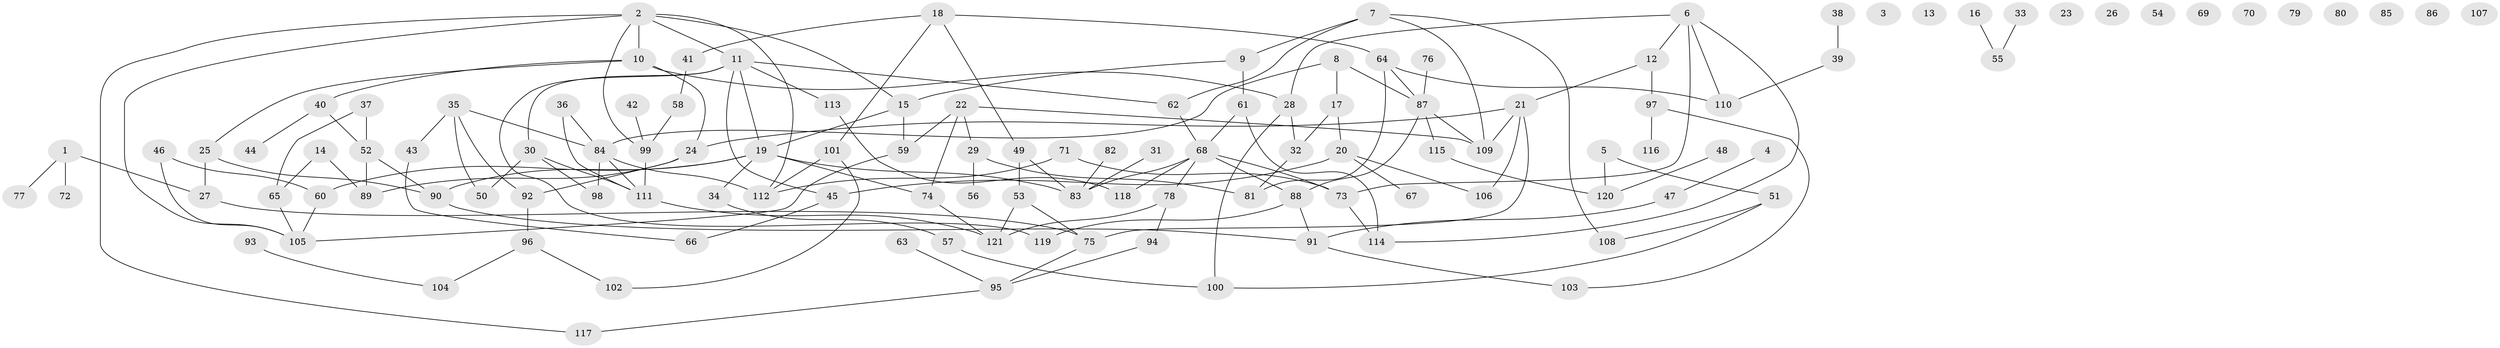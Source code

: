 // coarse degree distribution, {0: 0.2, 4: 0.11666666666666667, 1: 0.25, 2: 0.21666666666666667, 5: 0.06666666666666667, 6: 0.05, 3: 0.05, 12: 0.016666666666666666, 11: 0.016666666666666666, 7: 0.016666666666666666}
// Generated by graph-tools (version 1.1) at 2025/43/03/04/25 21:43:15]
// undirected, 121 vertices, 160 edges
graph export_dot {
graph [start="1"]
  node [color=gray90,style=filled];
  1;
  2;
  3;
  4;
  5;
  6;
  7;
  8;
  9;
  10;
  11;
  12;
  13;
  14;
  15;
  16;
  17;
  18;
  19;
  20;
  21;
  22;
  23;
  24;
  25;
  26;
  27;
  28;
  29;
  30;
  31;
  32;
  33;
  34;
  35;
  36;
  37;
  38;
  39;
  40;
  41;
  42;
  43;
  44;
  45;
  46;
  47;
  48;
  49;
  50;
  51;
  52;
  53;
  54;
  55;
  56;
  57;
  58;
  59;
  60;
  61;
  62;
  63;
  64;
  65;
  66;
  67;
  68;
  69;
  70;
  71;
  72;
  73;
  74;
  75;
  76;
  77;
  78;
  79;
  80;
  81;
  82;
  83;
  84;
  85;
  86;
  87;
  88;
  89;
  90;
  91;
  92;
  93;
  94;
  95;
  96;
  97;
  98;
  99;
  100;
  101;
  102;
  103;
  104;
  105;
  106;
  107;
  108;
  109;
  110;
  111;
  112;
  113;
  114;
  115;
  116;
  117;
  118;
  119;
  120;
  121;
  1 -- 27;
  1 -- 72;
  1 -- 77;
  2 -- 10;
  2 -- 11;
  2 -- 15;
  2 -- 99;
  2 -- 105;
  2 -- 112;
  2 -- 117;
  4 -- 47;
  5 -- 51;
  5 -- 120;
  6 -- 12;
  6 -- 28;
  6 -- 73;
  6 -- 110;
  6 -- 114;
  7 -- 9;
  7 -- 62;
  7 -- 108;
  7 -- 109;
  8 -- 17;
  8 -- 84;
  8 -- 87;
  9 -- 15;
  9 -- 61;
  10 -- 24;
  10 -- 25;
  10 -- 28;
  10 -- 40;
  11 -- 19;
  11 -- 30;
  11 -- 45;
  11 -- 62;
  11 -- 113;
  11 -- 119;
  12 -- 21;
  12 -- 97;
  14 -- 65;
  14 -- 89;
  15 -- 19;
  15 -- 59;
  16 -- 55;
  17 -- 20;
  17 -- 32;
  18 -- 41;
  18 -- 49;
  18 -- 64;
  18 -- 101;
  19 -- 34;
  19 -- 60;
  19 -- 74;
  19 -- 83;
  19 -- 90;
  20 -- 45;
  20 -- 67;
  20 -- 106;
  21 -- 24;
  21 -- 75;
  21 -- 106;
  21 -- 109;
  22 -- 29;
  22 -- 59;
  22 -- 74;
  22 -- 109;
  24 -- 89;
  24 -- 92;
  25 -- 27;
  25 -- 90;
  27 -- 75;
  28 -- 32;
  28 -- 100;
  29 -- 56;
  29 -- 81;
  30 -- 50;
  30 -- 98;
  30 -- 111;
  31 -- 83;
  32 -- 81;
  33 -- 55;
  34 -- 57;
  35 -- 43;
  35 -- 50;
  35 -- 84;
  35 -- 92;
  36 -- 84;
  36 -- 111;
  37 -- 52;
  37 -- 65;
  38 -- 39;
  39 -- 110;
  40 -- 44;
  40 -- 52;
  41 -- 58;
  42 -- 99;
  43 -- 66;
  45 -- 66;
  46 -- 60;
  46 -- 105;
  47 -- 91;
  48 -- 120;
  49 -- 53;
  49 -- 83;
  51 -- 100;
  51 -- 108;
  52 -- 89;
  52 -- 90;
  53 -- 75;
  53 -- 121;
  57 -- 100;
  58 -- 99;
  59 -- 105;
  60 -- 105;
  61 -- 68;
  61 -- 114;
  62 -- 68;
  63 -- 95;
  64 -- 81;
  64 -- 87;
  64 -- 110;
  65 -- 105;
  68 -- 73;
  68 -- 78;
  68 -- 83;
  68 -- 88;
  68 -- 118;
  71 -- 73;
  71 -- 112;
  73 -- 114;
  74 -- 121;
  75 -- 95;
  76 -- 87;
  78 -- 94;
  78 -- 121;
  82 -- 83;
  84 -- 98;
  84 -- 111;
  84 -- 112;
  87 -- 88;
  87 -- 109;
  87 -- 115;
  88 -- 91;
  88 -- 119;
  90 -- 91;
  91 -- 103;
  92 -- 96;
  93 -- 104;
  94 -- 95;
  95 -- 117;
  96 -- 102;
  96 -- 104;
  97 -- 103;
  97 -- 116;
  99 -- 111;
  101 -- 102;
  101 -- 112;
  111 -- 121;
  113 -- 118;
  115 -- 120;
}
